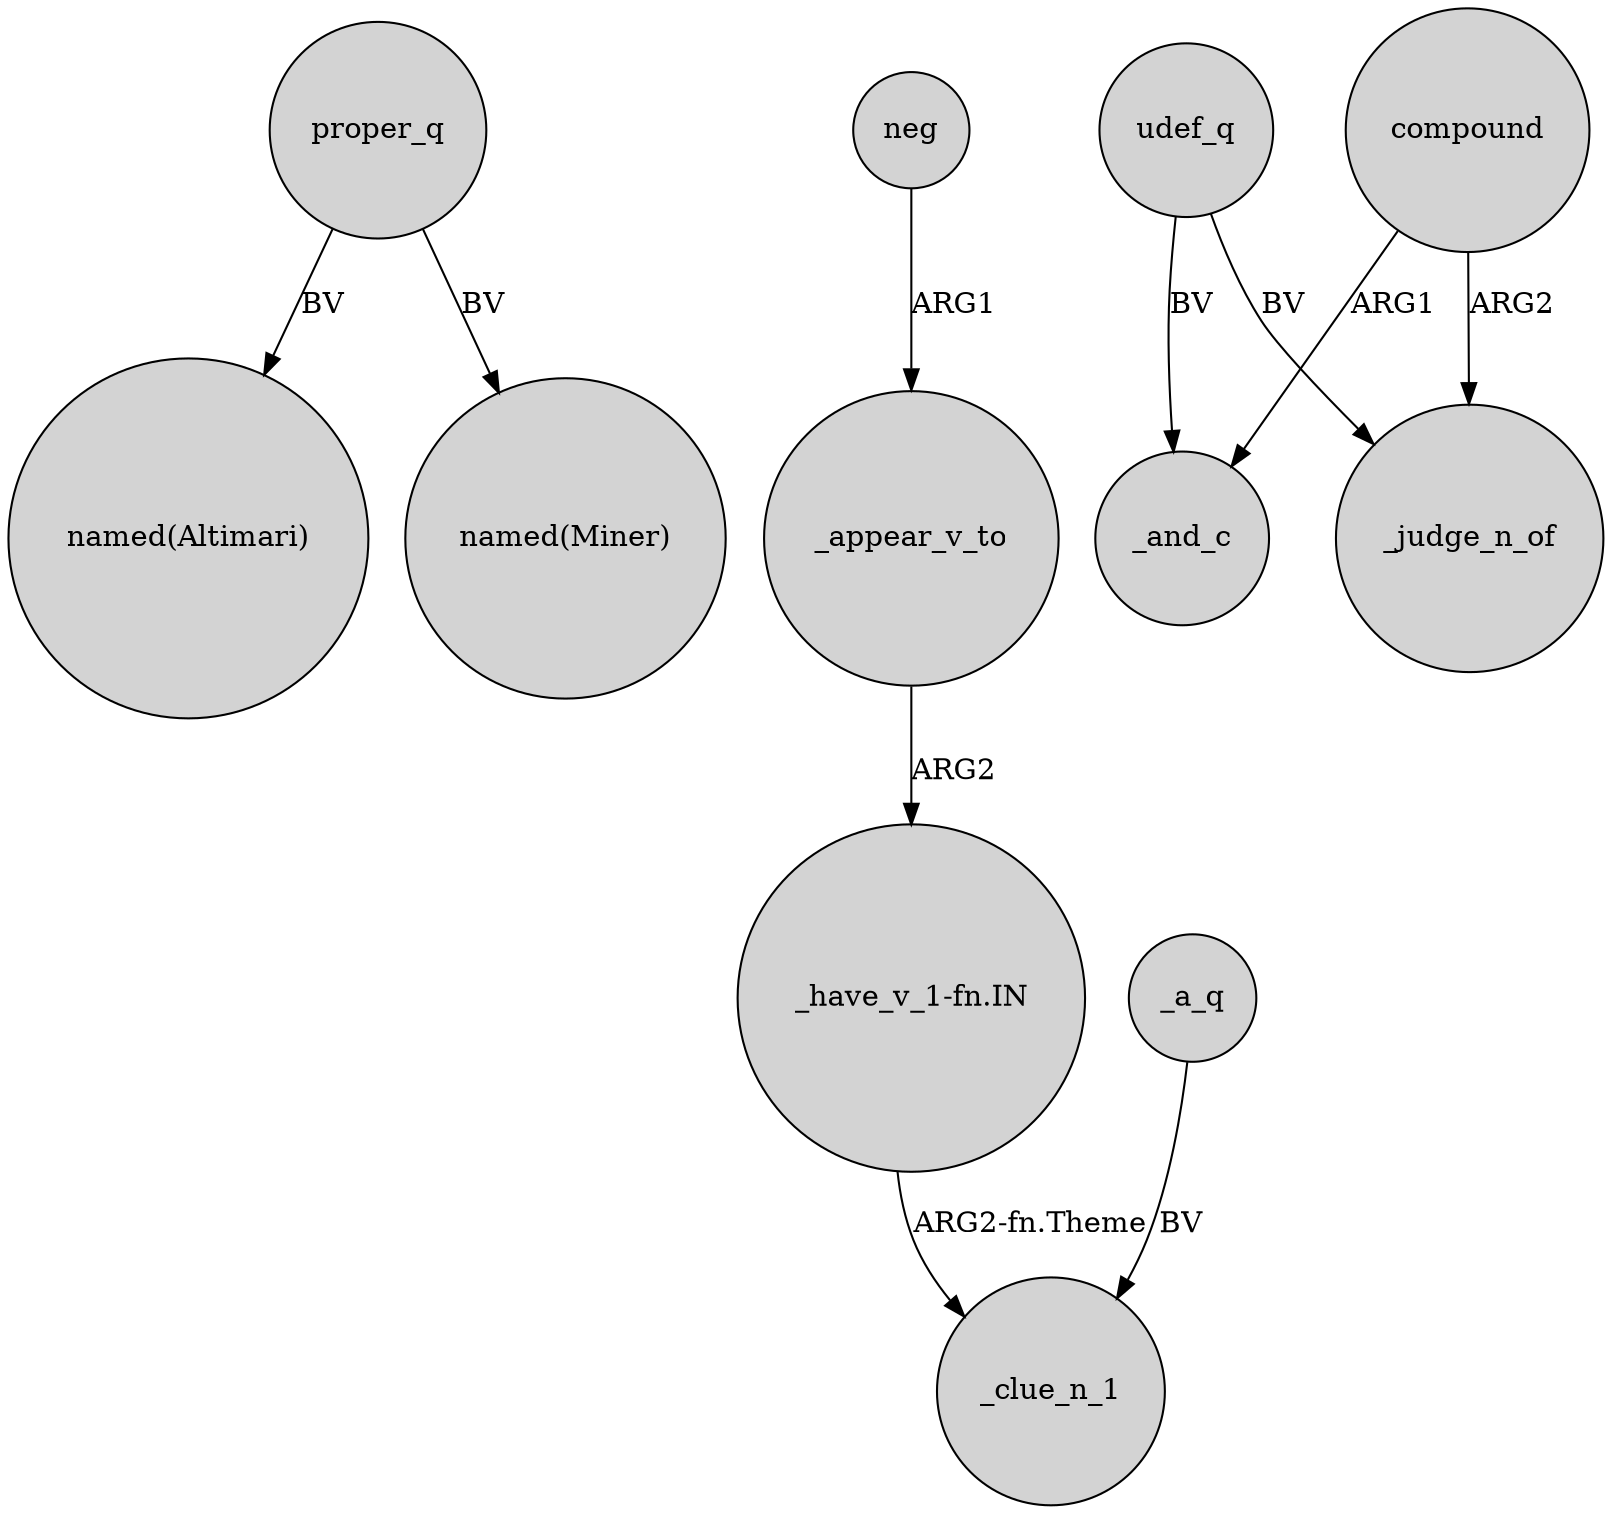 digraph {
	node [shape=circle style=filled]
	proper_q -> "named(Altimari)" [label=BV]
	neg -> _appear_v_to [label=ARG1]
	_a_q -> _clue_n_1 [label=BV]
	udef_q -> _and_c [label=BV]
	compound -> _and_c [label=ARG1]
	_appear_v_to -> "_have_v_1-fn.IN" [label=ARG2]
	proper_q -> "named(Miner)" [label=BV]
	udef_q -> _judge_n_of [label=BV]
	compound -> _judge_n_of [label=ARG2]
	"_have_v_1-fn.IN" -> _clue_n_1 [label="ARG2-fn.Theme"]
}
